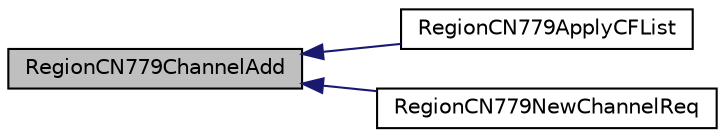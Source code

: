 digraph "RegionCN779ChannelAdd"
{
  edge [fontname="Helvetica",fontsize="10",labelfontname="Helvetica",labelfontsize="10"];
  node [fontname="Helvetica",fontsize="10",shape=record];
  rankdir="LR";
  Node29 [label="RegionCN779ChannelAdd",height=0.2,width=0.4,color="black", fillcolor="grey75", style="filled", fontcolor="black"];
  Node29 -> Node30 [dir="back",color="midnightblue",fontsize="10",style="solid",fontname="Helvetica"];
  Node30 [label="RegionCN779ApplyCFList",height=0.2,width=0.4,color="black", fillcolor="white", style="filled",URL="$group___r_e_g_i_o_n_c_n779.html#ga7f02e6a802649d9b93c4c56eff271a26",tooltip="The function parses the input buffer and sets up the channels of the CF list. "];
  Node29 -> Node31 [dir="back",color="midnightblue",fontsize="10",style="solid",fontname="Helvetica"];
  Node31 [label="RegionCN779NewChannelReq",height=0.2,width=0.4,color="black", fillcolor="white", style="filled",URL="$group___r_e_g_i_o_n_c_n779.html#gab4c6ffa72f1da0e2ef40431ab7fd72fa",tooltip="The function processes a Channel Request. "];
}
